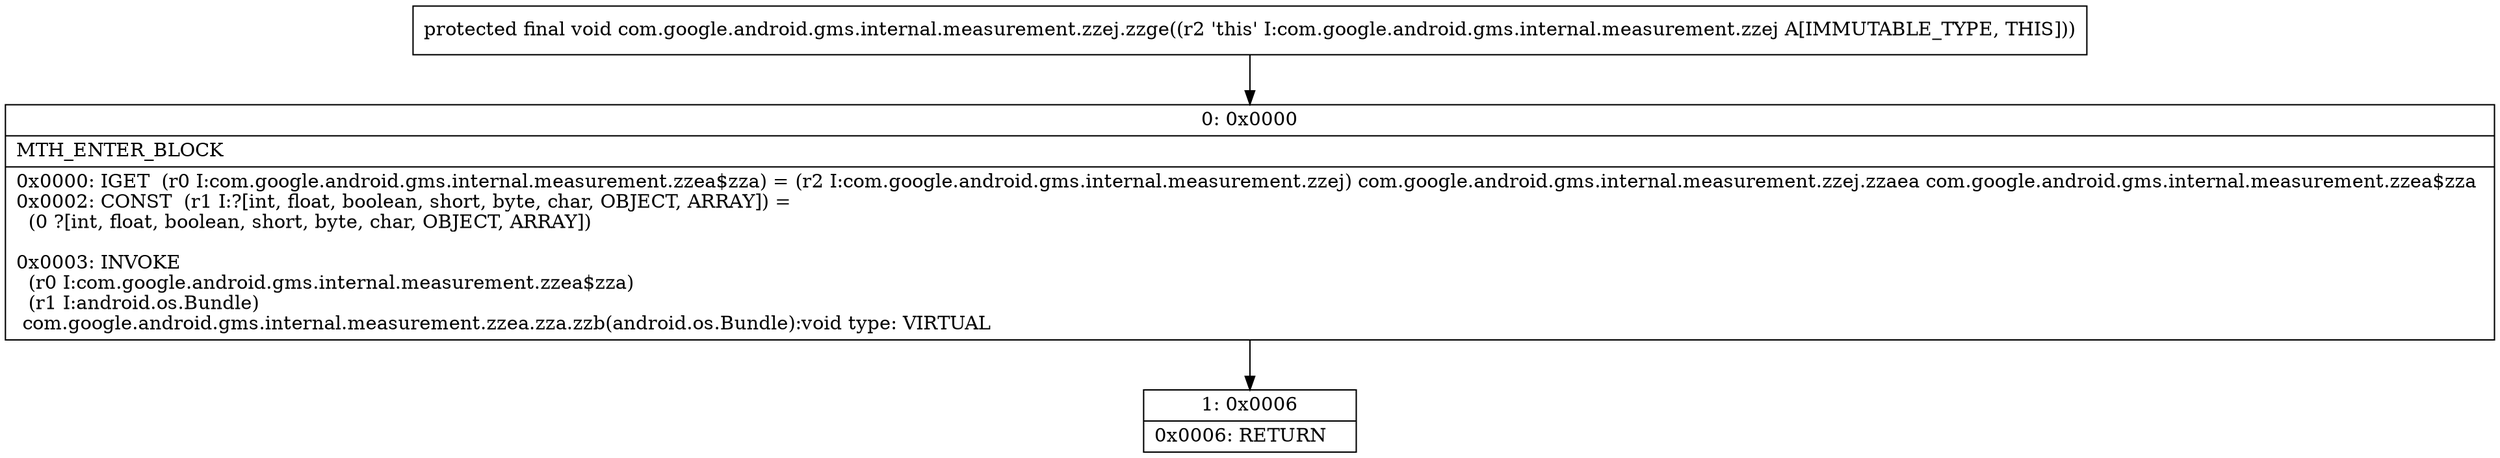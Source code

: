 digraph "CFG forcom.google.android.gms.internal.measurement.zzej.zzge()V" {
Node_0 [shape=record,label="{0\:\ 0x0000|MTH_ENTER_BLOCK\l|0x0000: IGET  (r0 I:com.google.android.gms.internal.measurement.zzea$zza) = (r2 I:com.google.android.gms.internal.measurement.zzej) com.google.android.gms.internal.measurement.zzej.zzaea com.google.android.gms.internal.measurement.zzea$zza \l0x0002: CONST  (r1 I:?[int, float, boolean, short, byte, char, OBJECT, ARRAY]) = \l  (0 ?[int, float, boolean, short, byte, char, OBJECT, ARRAY])\l \l0x0003: INVOKE  \l  (r0 I:com.google.android.gms.internal.measurement.zzea$zza)\l  (r1 I:android.os.Bundle)\l com.google.android.gms.internal.measurement.zzea.zza.zzb(android.os.Bundle):void type: VIRTUAL \l}"];
Node_1 [shape=record,label="{1\:\ 0x0006|0x0006: RETURN   \l}"];
MethodNode[shape=record,label="{protected final void com.google.android.gms.internal.measurement.zzej.zzge((r2 'this' I:com.google.android.gms.internal.measurement.zzej A[IMMUTABLE_TYPE, THIS])) }"];
MethodNode -> Node_0;
Node_0 -> Node_1;
}


